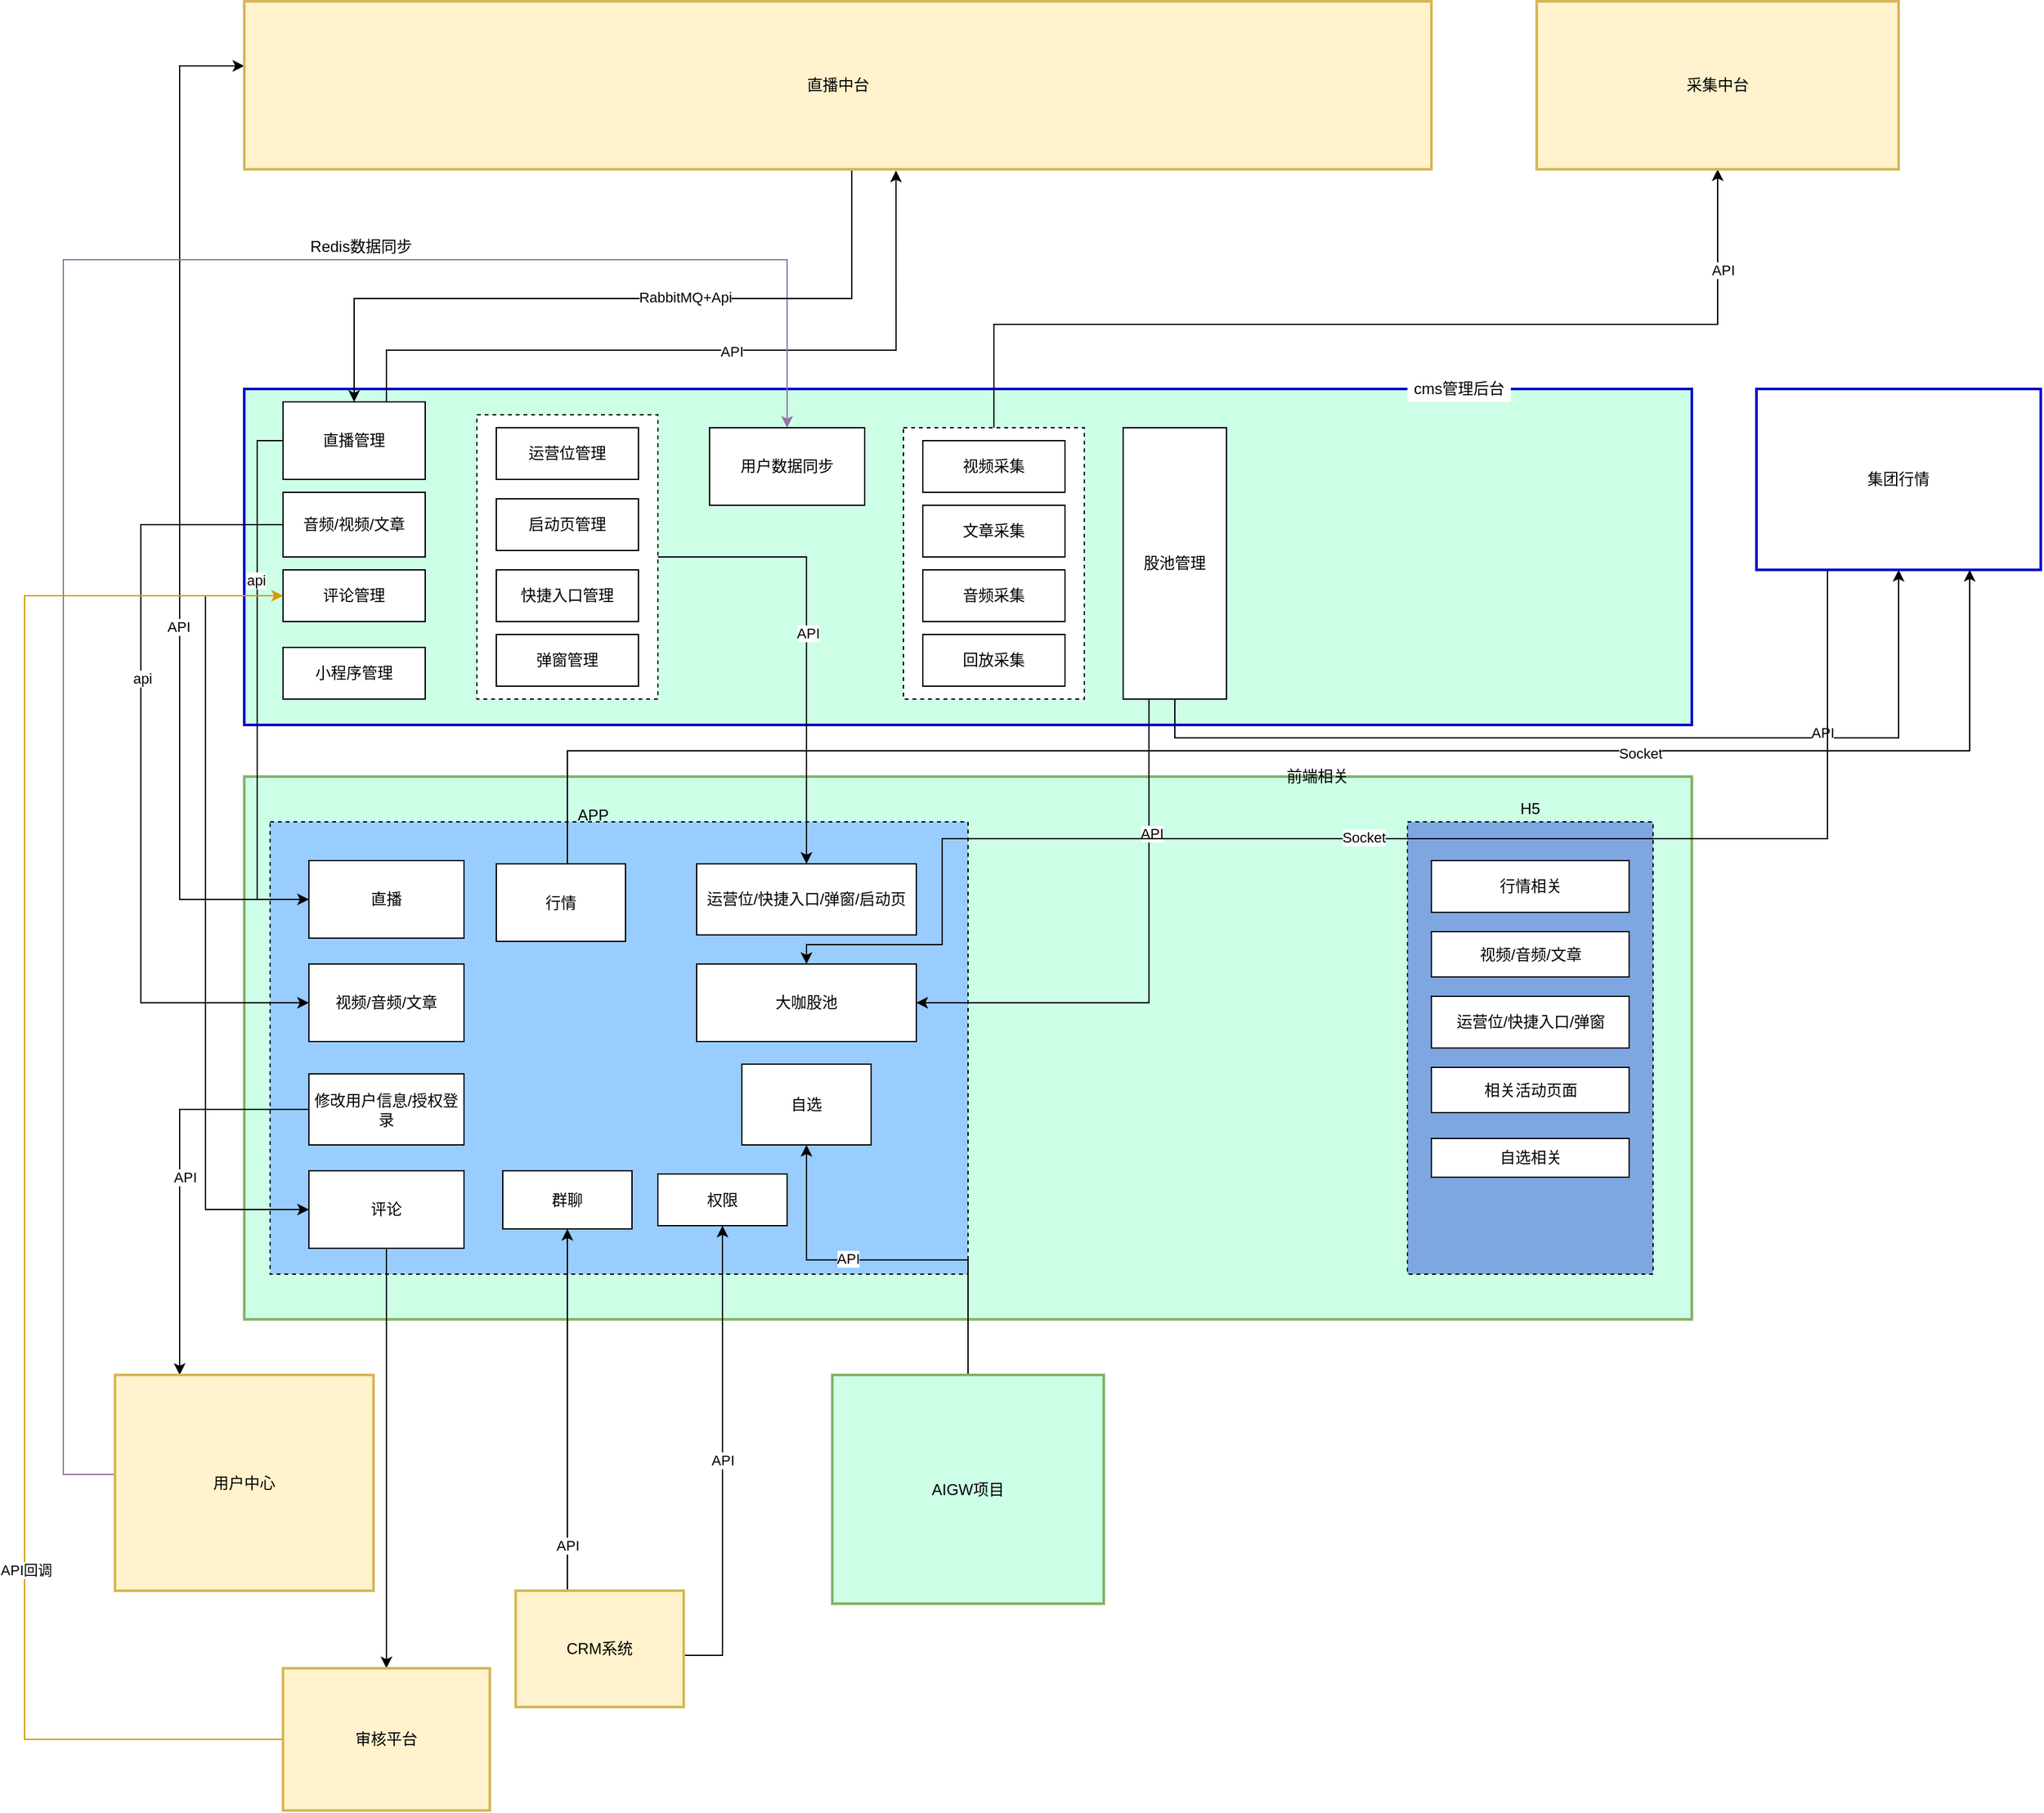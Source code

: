 <mxfile version="14.6.11" type="github">
  <diagram id="wu-liDddrrO4jHqRr5Ok" name="Page-1">
    <mxGraphModel dx="1298" dy="834" grid="1" gridSize="10" guides="1" tooltips="1" connect="1" arrows="1" fold="1" page="1" pageScale="1" pageWidth="1654" pageHeight="2336" math="0" shadow="0">
      <root>
        <mxCell id="0" />
        <mxCell id="1" parent="0" />
        <mxCell id="6hpQYFgbbhiJDAeSl_aR-1" value="" style="rounded=0;whiteSpace=wrap;html=1;strokeWidth=2;strokeColor=#82b366;fillColor=#CCFFE6;" vertex="1" parent="1">
          <mxGeometry x="220" y="670" width="1120" height="420" as="geometry" />
        </mxCell>
        <mxCell id="6hpQYFgbbhiJDAeSl_aR-2" value="" style="rounded=0;whiteSpace=wrap;html=1;dashed=1;fillColor=#99CCFF;" vertex="1" parent="1">
          <mxGeometry x="240" y="705" width="540" height="350" as="geometry" />
        </mxCell>
        <mxCell id="6hpQYFgbbhiJDAeSl_aR-4" value="" style="rounded=0;whiteSpace=wrap;html=1;dashed=1;fillColor=#7EA6E0;" vertex="1" parent="1">
          <mxGeometry x="1120" y="705" width="190" height="350" as="geometry" />
        </mxCell>
        <mxCell id="6hpQYFgbbhiJDAeSl_aR-82" style="edgeStyle=orthogonalEdgeStyle;rounded=0;orthogonalLoop=1;jettySize=auto;html=1;" edge="1" parent="1" source="6hpQYFgbbhiJDAeSl_aR-6" target="6hpQYFgbbhiJDAeSl_aR-80">
          <mxGeometry relative="1" as="geometry">
            <Array as="points">
              <mxPoint x="170" y="765" />
              <mxPoint x="170" y="120" />
            </Array>
          </mxGeometry>
        </mxCell>
        <mxCell id="6hpQYFgbbhiJDAeSl_aR-83" value="API" style="edgeLabel;html=1;align=center;verticalAlign=middle;resizable=0;points=[];" vertex="1" connectable="0" parent="6hpQYFgbbhiJDAeSl_aR-82">
          <mxGeometry x="-0.216" y="1" relative="1" as="geometry">
            <mxPoint as="offset" />
          </mxGeometry>
        </mxCell>
        <mxCell id="6hpQYFgbbhiJDAeSl_aR-6" value="直播" style="rounded=0;whiteSpace=wrap;html=1;" vertex="1" parent="1">
          <mxGeometry x="270" y="735" width="120" height="60" as="geometry" />
        </mxCell>
        <mxCell id="6hpQYFgbbhiJDAeSl_aR-7" value="视频/音频/文章" style="rounded=0;whiteSpace=wrap;html=1;" vertex="1" parent="1">
          <mxGeometry x="270" y="815" width="120" height="60" as="geometry" />
        </mxCell>
        <mxCell id="6hpQYFgbbhiJDAeSl_aR-71" style="edgeStyle=orthogonalEdgeStyle;rounded=0;orthogonalLoop=1;jettySize=auto;html=1;" edge="1" parent="1" source="6hpQYFgbbhiJDAeSl_aR-8" target="6hpQYFgbbhiJDAeSl_aR-63">
          <mxGeometry relative="1" as="geometry">
            <Array as="points">
              <mxPoint x="170" y="928" />
            </Array>
          </mxGeometry>
        </mxCell>
        <mxCell id="6hpQYFgbbhiJDAeSl_aR-72" value="API" style="edgeLabel;html=1;align=center;verticalAlign=middle;resizable=0;points=[];" vertex="1" connectable="0" parent="6hpQYFgbbhiJDAeSl_aR-71">
          <mxGeometry x="-0.002" y="4" relative="1" as="geometry">
            <mxPoint as="offset" />
          </mxGeometry>
        </mxCell>
        <mxCell id="6hpQYFgbbhiJDAeSl_aR-8" value="修改用户信息/授权登录" style="rounded=0;whiteSpace=wrap;html=1;" vertex="1" parent="1">
          <mxGeometry x="270" y="900" width="120" height="55" as="geometry" />
        </mxCell>
        <mxCell id="qArD27X4CnHjqWXNyWbl-20" style="edgeStyle=orthogonalEdgeStyle;rounded=0;orthogonalLoop=1;jettySize=auto;html=1;entryX=0.5;entryY=0;entryDx=0;entryDy=0;" edge="1" parent="1" source="6hpQYFgbbhiJDAeSl_aR-9" target="qArD27X4CnHjqWXNyWbl-16">
          <mxGeometry relative="1" as="geometry" />
        </mxCell>
        <mxCell id="6hpQYFgbbhiJDAeSl_aR-9" value="评论" style="rounded=0;whiteSpace=wrap;html=1;" vertex="1" parent="1">
          <mxGeometry x="270" y="975" width="120" height="60" as="geometry" />
        </mxCell>
        <mxCell id="6hpQYFgbbhiJDAeSl_aR-10" value="运营位/快捷入口/弹窗/启动页" style="rounded=0;whiteSpace=wrap;html=1;" vertex="1" parent="1">
          <mxGeometry x="570" y="737.5" width="170" height="55" as="geometry" />
        </mxCell>
        <mxCell id="qArD27X4CnHjqWXNyWbl-13" style="edgeStyle=orthogonalEdgeStyle;rounded=0;orthogonalLoop=1;jettySize=auto;html=1;exitX=0.711;exitY=0;exitDx=0;exitDy=0;exitPerimeter=0;" edge="1" parent="1" source="qArD27X4CnHjqWXNyWbl-4" target="6hpQYFgbbhiJDAeSl_aR-11">
          <mxGeometry relative="1" as="geometry">
            <Array as="points">
              <mxPoint x="503" y="1350" />
              <mxPoint x="590" y="1350" />
            </Array>
          </mxGeometry>
        </mxCell>
        <mxCell id="qArD27X4CnHjqWXNyWbl-14" value="API" style="edgeLabel;html=1;align=center;verticalAlign=middle;resizable=0;points=[];" connectable="0" vertex="1" parent="qArD27X4CnHjqWXNyWbl-13">
          <mxGeometry x="0.258" relative="1" as="geometry">
            <mxPoint as="offset" />
          </mxGeometry>
        </mxCell>
        <mxCell id="6hpQYFgbbhiJDAeSl_aR-11" value="权限" style="rounded=0;whiteSpace=wrap;html=1;" vertex="1" parent="1">
          <mxGeometry x="540" y="977.5" width="100" height="40" as="geometry" />
        </mxCell>
        <mxCell id="6hpQYFgbbhiJDAeSl_aR-108" style="edgeStyle=orthogonalEdgeStyle;rounded=0;orthogonalLoop=1;jettySize=auto;html=1;entryX=0.75;entryY=1;entryDx=0;entryDy=0;" edge="1" parent="1" source="6hpQYFgbbhiJDAeSl_aR-12" target="6hpQYFgbbhiJDAeSl_aR-98">
          <mxGeometry relative="1" as="geometry">
            <Array as="points">
              <mxPoint x="470" y="650" />
              <mxPoint x="1555" y="650" />
            </Array>
          </mxGeometry>
        </mxCell>
        <mxCell id="6hpQYFgbbhiJDAeSl_aR-109" value="Socket" style="edgeLabel;html=1;align=center;verticalAlign=middle;resizable=0;points=[];" vertex="1" connectable="0" parent="6hpQYFgbbhiJDAeSl_aR-108">
          <mxGeometry x="0.397" y="-2" relative="1" as="geometry">
            <mxPoint as="offset" />
          </mxGeometry>
        </mxCell>
        <mxCell id="6hpQYFgbbhiJDAeSl_aR-12" value="行情" style="rounded=0;whiteSpace=wrap;html=1;" vertex="1" parent="1">
          <mxGeometry x="415" y="737.5" width="100" height="60" as="geometry" />
        </mxCell>
        <mxCell id="qArD27X4CnHjqWXNyWbl-3" style="edgeStyle=orthogonalEdgeStyle;rounded=0;orthogonalLoop=1;jettySize=auto;html=1;" edge="1" parent="1" source="qArD27X4CnHjqWXNyWbl-1" target="6hpQYFgbbhiJDAeSl_aR-13">
          <mxGeometry relative="1" as="geometry" />
        </mxCell>
        <mxCell id="qArD27X4CnHjqWXNyWbl-7" value="API" style="edgeLabel;html=1;align=center;verticalAlign=middle;resizable=0;points=[];" connectable="0" vertex="1" parent="qArD27X4CnHjqWXNyWbl-3">
          <mxGeometry x="0.202" y="-1" relative="1" as="geometry">
            <mxPoint as="offset" />
          </mxGeometry>
        </mxCell>
        <mxCell id="6hpQYFgbbhiJDAeSl_aR-13" value="自选" style="rounded=0;whiteSpace=wrap;html=1;" vertex="1" parent="1">
          <mxGeometry x="605" y="892.5" width="100" height="62.5" as="geometry" />
        </mxCell>
        <mxCell id="6hpQYFgbbhiJDAeSl_aR-16" value="行情相关" style="rounded=0;whiteSpace=wrap;html=1;" vertex="1" parent="1">
          <mxGeometry x="1138.5" y="735" width="153" height="40" as="geometry" />
        </mxCell>
        <mxCell id="6hpQYFgbbhiJDAeSl_aR-17" value="视频/音频/文章" style="rounded=0;whiteSpace=wrap;html=1;" vertex="1" parent="1">
          <mxGeometry x="1138.5" y="790" width="153" height="35" as="geometry" />
        </mxCell>
        <mxCell id="6hpQYFgbbhiJDAeSl_aR-18" value="运营位/快捷入口/弹窗" style="rounded=0;whiteSpace=wrap;html=1;" vertex="1" parent="1">
          <mxGeometry x="1138.5" y="840" width="153" height="40" as="geometry" />
        </mxCell>
        <mxCell id="6hpQYFgbbhiJDAeSl_aR-19" value="相关活动页面" style="rounded=0;whiteSpace=wrap;html=1;" vertex="1" parent="1">
          <mxGeometry x="1138.5" y="895" width="153" height="35" as="geometry" />
        </mxCell>
        <mxCell id="6hpQYFgbbhiJDAeSl_aR-21" value="" style="rounded=0;whiteSpace=wrap;html=1;strokeWidth=2;strokeColor=#0000CC;fillColor=#CCFFE6;" vertex="1" parent="1">
          <mxGeometry x="220" y="370" width="1120" height="260" as="geometry" />
        </mxCell>
        <mxCell id="6hpQYFgbbhiJDAeSl_aR-23" value="自选相关" style="rounded=0;whiteSpace=wrap;html=1;" vertex="1" parent="1">
          <mxGeometry x="1138.5" y="950" width="153" height="30" as="geometry" />
        </mxCell>
        <mxCell id="qArD27X4CnHjqWXNyWbl-6" style="edgeStyle=orthogonalEdgeStyle;rounded=0;orthogonalLoop=1;jettySize=auto;html=1;exitX=0.525;exitY=0;exitDx=0;exitDy=0;exitPerimeter=0;" edge="1" parent="1" source="qArD27X4CnHjqWXNyWbl-4" target="6hpQYFgbbhiJDAeSl_aR-24">
          <mxGeometry relative="1" as="geometry">
            <Array as="points">
              <mxPoint x="470" y="1390" />
            </Array>
          </mxGeometry>
        </mxCell>
        <mxCell id="qArD27X4CnHjqWXNyWbl-8" value="API" style="edgeLabel;html=1;align=center;verticalAlign=middle;resizable=0;points=[];" connectable="0" vertex="1" parent="qArD27X4CnHjqWXNyWbl-6">
          <mxGeometry x="-0.002" relative="1" as="geometry">
            <mxPoint as="offset" />
          </mxGeometry>
        </mxCell>
        <mxCell id="6hpQYFgbbhiJDAeSl_aR-24" value="群聊" style="rounded=0;whiteSpace=wrap;html=1;" vertex="1" parent="1">
          <mxGeometry x="420" y="975" width="100" height="45" as="geometry" />
        </mxCell>
        <mxCell id="6hpQYFgbbhiJDAeSl_aR-25" value="cms管理后台" style="text;html=1;strokeColor=none;align=center;verticalAlign=middle;whiteSpace=wrap;rounded=0;fillColor=#ffffff;" vertex="1" parent="1">
          <mxGeometry x="1120" y="360" width="80" height="20" as="geometry" />
        </mxCell>
        <mxCell id="6hpQYFgbbhiJDAeSl_aR-28" value="APP" style="text;html=1;strokeColor=none;fillColor=none;align=center;verticalAlign=middle;whiteSpace=wrap;rounded=0;dashed=1;" vertex="1" parent="1">
          <mxGeometry x="470" y="690" width="40" height="20" as="geometry" />
        </mxCell>
        <mxCell id="6hpQYFgbbhiJDAeSl_aR-32" value="H5" style="text;html=1;strokeColor=none;fillColor=none;align=center;verticalAlign=middle;whiteSpace=wrap;rounded=0;dashed=1;" vertex="1" parent="1">
          <mxGeometry x="1195" y="685" width="40" height="20" as="geometry" />
        </mxCell>
        <mxCell id="6hpQYFgbbhiJDAeSl_aR-39" style="edgeStyle=orthogonalEdgeStyle;rounded=0;orthogonalLoop=1;jettySize=auto;html=1;exitX=0;exitY=0.5;exitDx=0;exitDy=0;entryX=0;entryY=0.5;entryDx=0;entryDy=0;" edge="1" parent="1" source="6hpQYFgbbhiJDAeSl_aR-33" target="6hpQYFgbbhiJDAeSl_aR-6">
          <mxGeometry relative="1" as="geometry" />
        </mxCell>
        <mxCell id="6hpQYFgbbhiJDAeSl_aR-55" value="api" style="edgeLabel;html=1;align=center;verticalAlign=middle;resizable=0;points=[];" vertex="1" connectable="0" parent="6hpQYFgbbhiJDAeSl_aR-39">
          <mxGeometry x="-0.385" y="-1" relative="1" as="geometry">
            <mxPoint as="offset" />
          </mxGeometry>
        </mxCell>
        <mxCell id="6hpQYFgbbhiJDAeSl_aR-93" style="edgeStyle=orthogonalEdgeStyle;rounded=0;orthogonalLoop=1;jettySize=auto;html=1;entryX=0.549;entryY=1.008;entryDx=0;entryDy=0;entryPerimeter=0;" edge="1" parent="1" source="6hpQYFgbbhiJDAeSl_aR-33" target="6hpQYFgbbhiJDAeSl_aR-80">
          <mxGeometry relative="1" as="geometry">
            <Array as="points">
              <mxPoint x="330" y="340" />
              <mxPoint x="724" y="340" />
            </Array>
          </mxGeometry>
        </mxCell>
        <mxCell id="6hpQYFgbbhiJDAeSl_aR-94" value="API" style="edgeLabel;html=1;align=center;verticalAlign=middle;resizable=0;points=[];" vertex="1" connectable="0" parent="6hpQYFgbbhiJDAeSl_aR-93">
          <mxGeometry x="0.071" y="-1" relative="1" as="geometry">
            <mxPoint as="offset" />
          </mxGeometry>
        </mxCell>
        <mxCell id="6hpQYFgbbhiJDAeSl_aR-33" value="直播管理" style="rounded=0;whiteSpace=wrap;html=1;" vertex="1" parent="1">
          <mxGeometry x="250" y="380" width="110" height="60" as="geometry" />
        </mxCell>
        <mxCell id="6hpQYFgbbhiJDAeSl_aR-76" style="edgeStyle=orthogonalEdgeStyle;rounded=0;orthogonalLoop=1;jettySize=auto;html=1;entryX=0;entryY=0.5;entryDx=0;entryDy=0;" edge="1" parent="1" source="6hpQYFgbbhiJDAeSl_aR-34" target="6hpQYFgbbhiJDAeSl_aR-7">
          <mxGeometry relative="1" as="geometry">
            <Array as="points">
              <mxPoint x="140" y="475" />
              <mxPoint x="140" y="845" />
            </Array>
          </mxGeometry>
        </mxCell>
        <mxCell id="6hpQYFgbbhiJDAeSl_aR-77" value="api&lt;br&gt;" style="edgeLabel;html=1;align=center;verticalAlign=middle;resizable=0;points=[];" vertex="1" connectable="0" parent="6hpQYFgbbhiJDAeSl_aR-76">
          <mxGeometry x="-0.249" y="1" relative="1" as="geometry">
            <mxPoint as="offset" />
          </mxGeometry>
        </mxCell>
        <mxCell id="6hpQYFgbbhiJDAeSl_aR-34" value="音频/视频/文章" style="rounded=0;whiteSpace=wrap;html=1;" vertex="1" parent="1">
          <mxGeometry x="250" y="450" width="110" height="50" as="geometry" />
        </mxCell>
        <mxCell id="6hpQYFgbbhiJDAeSl_aR-78" style="edgeStyle=orthogonalEdgeStyle;rounded=0;orthogonalLoop=1;jettySize=auto;html=1;entryX=0;entryY=0.5;entryDx=0;entryDy=0;" edge="1" parent="1" source="6hpQYFgbbhiJDAeSl_aR-41" target="6hpQYFgbbhiJDAeSl_aR-9">
          <mxGeometry relative="1" as="geometry">
            <Array as="points">
              <mxPoint x="190" y="530" />
              <mxPoint x="190" y="1005" />
            </Array>
          </mxGeometry>
        </mxCell>
        <mxCell id="6hpQYFgbbhiJDAeSl_aR-41" value="评论管理" style="rounded=0;whiteSpace=wrap;html=1;" vertex="1" parent="1">
          <mxGeometry x="250" y="510" width="110" height="40" as="geometry" />
        </mxCell>
        <mxCell id="6hpQYFgbbhiJDAeSl_aR-43" value="小程序管理" style="rounded=0;whiteSpace=wrap;html=1;" vertex="1" parent="1">
          <mxGeometry x="250" y="570" width="110" height="40" as="geometry" />
        </mxCell>
        <mxCell id="6hpQYFgbbhiJDAeSl_aR-53" style="edgeStyle=orthogonalEdgeStyle;rounded=0;orthogonalLoop=1;jettySize=auto;html=1;entryX=0.5;entryY=0;entryDx=0;entryDy=0;" edge="1" parent="1" source="6hpQYFgbbhiJDAeSl_aR-46" target="6hpQYFgbbhiJDAeSl_aR-10">
          <mxGeometry relative="1" as="geometry" />
        </mxCell>
        <mxCell id="6hpQYFgbbhiJDAeSl_aR-54" value="API" style="edgeLabel;html=1;align=center;verticalAlign=middle;resizable=0;points=[];" vertex="1" connectable="0" parent="6hpQYFgbbhiJDAeSl_aR-53">
          <mxGeometry x="-0.013" y="1" relative="1" as="geometry">
            <mxPoint as="offset" />
          </mxGeometry>
        </mxCell>
        <mxCell id="6hpQYFgbbhiJDAeSl_aR-46" value="" style="rounded=0;whiteSpace=wrap;html=1;dashed=1;" vertex="1" parent="1">
          <mxGeometry x="400" y="390" width="140" height="220" as="geometry" />
        </mxCell>
        <mxCell id="6hpQYFgbbhiJDAeSl_aR-47" value="运营位管理" style="rounded=0;whiteSpace=wrap;html=1;" vertex="1" parent="1">
          <mxGeometry x="415" y="400" width="110" height="40" as="geometry" />
        </mxCell>
        <mxCell id="6hpQYFgbbhiJDAeSl_aR-49" value="启动页管理" style="rounded=0;whiteSpace=wrap;html=1;" vertex="1" parent="1">
          <mxGeometry x="415" y="455" width="110" height="40" as="geometry" />
        </mxCell>
        <mxCell id="6hpQYFgbbhiJDAeSl_aR-50" value="弹窗管理" style="rounded=0;whiteSpace=wrap;html=1;" vertex="1" parent="1">
          <mxGeometry x="415" y="560" width="110" height="40" as="geometry" />
        </mxCell>
        <mxCell id="6hpQYFgbbhiJDAeSl_aR-51" value="快捷入口管理" style="rounded=0;whiteSpace=wrap;html=1;" vertex="1" parent="1">
          <mxGeometry x="415" y="510" width="110" height="40" as="geometry" />
        </mxCell>
        <mxCell id="6hpQYFgbbhiJDAeSl_aR-95" style="edgeStyle=orthogonalEdgeStyle;rounded=0;orthogonalLoop=1;jettySize=auto;html=1;entryX=0.5;entryY=1;entryDx=0;entryDy=0;" edge="1" parent="1" source="6hpQYFgbbhiJDAeSl_aR-57" target="6hpQYFgbbhiJDAeSl_aR-81">
          <mxGeometry relative="1" as="geometry">
            <Array as="points">
              <mxPoint x="800" y="320" />
              <mxPoint x="1360" y="320" />
            </Array>
          </mxGeometry>
        </mxCell>
        <mxCell id="6hpQYFgbbhiJDAeSl_aR-96" value="API" style="edgeLabel;html=1;align=center;verticalAlign=middle;resizable=0;points=[];" vertex="1" connectable="0" parent="6hpQYFgbbhiJDAeSl_aR-95">
          <mxGeometry x="0.798" y="-3" relative="1" as="geometry">
            <mxPoint x="1" y="1" as="offset" />
          </mxGeometry>
        </mxCell>
        <mxCell id="6hpQYFgbbhiJDAeSl_aR-57" value="" style="rounded=0;whiteSpace=wrap;html=1;dashed=1;" vertex="1" parent="1">
          <mxGeometry x="730" y="400" width="140" height="210" as="geometry" />
        </mxCell>
        <mxCell id="6hpQYFgbbhiJDAeSl_aR-58" value="视频采集" style="rounded=0;whiteSpace=wrap;html=1;" vertex="1" parent="1">
          <mxGeometry x="745" y="410" width="110" height="40" as="geometry" />
        </mxCell>
        <mxCell id="6hpQYFgbbhiJDAeSl_aR-59" value="回放采集" style="rounded=0;whiteSpace=wrap;html=1;" vertex="1" parent="1">
          <mxGeometry x="745" y="560" width="110" height="40" as="geometry" />
        </mxCell>
        <mxCell id="6hpQYFgbbhiJDAeSl_aR-60" value="音频采集" style="rounded=0;whiteSpace=wrap;html=1;" vertex="1" parent="1">
          <mxGeometry x="745" y="510" width="110" height="40" as="geometry" />
        </mxCell>
        <mxCell id="6hpQYFgbbhiJDAeSl_aR-61" value="文章采集" style="rounded=0;whiteSpace=wrap;html=1;" vertex="1" parent="1">
          <mxGeometry x="745" y="460" width="110" height="40" as="geometry" />
        </mxCell>
        <mxCell id="6hpQYFgbbhiJDAeSl_aR-74" style="edgeStyle=orthogonalEdgeStyle;rounded=0;orthogonalLoop=1;jettySize=auto;html=1;entryX=0.5;entryY=0;entryDx=0;entryDy=0;fillColor=#e1d5e7;strokeColor=#9673a6;" edge="1" parent="1" source="6hpQYFgbbhiJDAeSl_aR-63" target="6hpQYFgbbhiJDAeSl_aR-73">
          <mxGeometry relative="1" as="geometry">
            <Array as="points">
              <mxPoint x="80" y="1210" />
              <mxPoint x="80" y="270" />
              <mxPoint x="640" y="270" />
            </Array>
          </mxGeometry>
        </mxCell>
        <mxCell id="6hpQYFgbbhiJDAeSl_aR-63" value="用户中心" style="rounded=0;whiteSpace=wrap;html=1;strokeWidth=2;strokeColor=#d6b656;fillColor=#fff2cc;" vertex="1" parent="1">
          <mxGeometry x="120" y="1133" width="200" height="167" as="geometry" />
        </mxCell>
        <mxCell id="6hpQYFgbbhiJDAeSl_aR-73" value="用户数据同步" style="rounded=0;whiteSpace=wrap;html=1;" vertex="1" parent="1">
          <mxGeometry x="580" y="400" width="120" height="60" as="geometry" />
        </mxCell>
        <mxCell id="6hpQYFgbbhiJDAeSl_aR-75" value="Redis数据同步" style="text;html=1;align=center;verticalAlign=middle;resizable=0;points=[];autosize=1;strokeColor=none;" vertex="1" parent="1">
          <mxGeometry x="265" y="250" width="90" height="20" as="geometry" />
        </mxCell>
        <mxCell id="6hpQYFgbbhiJDAeSl_aR-87" style="edgeStyle=orthogonalEdgeStyle;rounded=0;orthogonalLoop=1;jettySize=auto;html=1;entryX=0.5;entryY=0;entryDx=0;entryDy=0;" edge="1" parent="1" source="6hpQYFgbbhiJDAeSl_aR-80" target="6hpQYFgbbhiJDAeSl_aR-33">
          <mxGeometry relative="1" as="geometry">
            <Array as="points">
              <mxPoint x="690" y="300" />
              <mxPoint x="305" y="300" />
            </Array>
          </mxGeometry>
        </mxCell>
        <mxCell id="6hpQYFgbbhiJDAeSl_aR-88" value="RabbitMQ+Api" style="edgeLabel;html=1;align=center;verticalAlign=middle;resizable=0;points=[];" vertex="1" connectable="0" parent="6hpQYFgbbhiJDAeSl_aR-87">
          <mxGeometry x="-0.188" y="-1" relative="1" as="geometry">
            <mxPoint as="offset" />
          </mxGeometry>
        </mxCell>
        <mxCell id="6hpQYFgbbhiJDAeSl_aR-80" value="直播中台" style="rounded=0;whiteSpace=wrap;html=1;strokeWidth=2;fillColor=#fff2cc;strokeColor=#d6b656;" vertex="1" parent="1">
          <mxGeometry x="220" y="70" width="918.5" height="130" as="geometry" />
        </mxCell>
        <mxCell id="6hpQYFgbbhiJDAeSl_aR-81" value="采集中台" style="rounded=0;whiteSpace=wrap;html=1;strokeWidth=2;fillColor=#fff2cc;strokeColor=#d6b656;" vertex="1" parent="1">
          <mxGeometry x="1220" y="70" width="280" height="130" as="geometry" />
        </mxCell>
        <mxCell id="6hpQYFgbbhiJDAeSl_aR-92" value="前端相关" style="text;html=1;align=center;verticalAlign=middle;resizable=0;points=[];autosize=1;strokeColor=none;" vertex="1" parent="1">
          <mxGeometry x="1020" y="660" width="60" height="20" as="geometry" />
        </mxCell>
        <mxCell id="6hpQYFgbbhiJDAeSl_aR-102" style="edgeStyle=orthogonalEdgeStyle;rounded=0;orthogonalLoop=1;jettySize=auto;html=1;entryX=0.5;entryY=1;entryDx=0;entryDy=0;" edge="1" parent="1" source="6hpQYFgbbhiJDAeSl_aR-97" target="6hpQYFgbbhiJDAeSl_aR-98">
          <mxGeometry relative="1" as="geometry">
            <Array as="points">
              <mxPoint x="940" y="640" />
              <mxPoint x="1500" y="640" />
            </Array>
          </mxGeometry>
        </mxCell>
        <mxCell id="6hpQYFgbbhiJDAeSl_aR-104" value="API" style="edgeLabel;html=1;align=center;verticalAlign=middle;resizable=0;points=[];" vertex="1" connectable="0" parent="6hpQYFgbbhiJDAeSl_aR-102">
          <mxGeometry x="0.474" y="4" relative="1" as="geometry">
            <mxPoint as="offset" />
          </mxGeometry>
        </mxCell>
        <mxCell id="6hpQYFgbbhiJDAeSl_aR-97" value="股池管理" style="rounded=0;whiteSpace=wrap;html=1;strokeWidth=1;fillColor=#ffffff;" vertex="1" parent="1">
          <mxGeometry x="900" y="400" width="80" height="210" as="geometry" />
        </mxCell>
        <mxCell id="6hpQYFgbbhiJDAeSl_aR-98" value="集团行情" style="rounded=0;whiteSpace=wrap;html=1;strokeWidth=2;fillColor=#ffffff;strokeColor=#0000CC;" vertex="1" parent="1">
          <mxGeometry x="1390" y="370" width="220" height="140" as="geometry" />
        </mxCell>
        <mxCell id="6hpQYFgbbhiJDAeSl_aR-111" style="edgeStyle=orthogonalEdgeStyle;rounded=0;orthogonalLoop=1;jettySize=auto;html=1;exitX=0.25;exitY=1;exitDx=0;exitDy=0;entryX=1;entryY=0.5;entryDx=0;entryDy=0;" edge="1" parent="1" source="6hpQYFgbbhiJDAeSl_aR-97" target="6hpQYFgbbhiJDAeSl_aR-105">
          <mxGeometry relative="1" as="geometry" />
        </mxCell>
        <mxCell id="6hpQYFgbbhiJDAeSl_aR-112" value="API" style="edgeLabel;html=1;align=center;verticalAlign=middle;resizable=0;points=[];" vertex="1" connectable="0" parent="6hpQYFgbbhiJDAeSl_aR-111">
          <mxGeometry x="-0.499" y="2" relative="1" as="geometry">
            <mxPoint as="offset" />
          </mxGeometry>
        </mxCell>
        <mxCell id="6hpQYFgbbhiJDAeSl_aR-113" style="edgeStyle=orthogonalEdgeStyle;rounded=0;orthogonalLoop=1;jettySize=auto;html=1;exitX=0.25;exitY=1;exitDx=0;exitDy=0;entryX=0.5;entryY=0;entryDx=0;entryDy=0;" edge="1" parent="1" source="6hpQYFgbbhiJDAeSl_aR-98" target="6hpQYFgbbhiJDAeSl_aR-105">
          <mxGeometry relative="1" as="geometry">
            <Array as="points">
              <mxPoint x="1445" y="718" />
              <mxPoint x="760" y="718" />
              <mxPoint x="760" y="800" />
              <mxPoint x="655" y="800" />
            </Array>
          </mxGeometry>
        </mxCell>
        <mxCell id="6hpQYFgbbhiJDAeSl_aR-114" value="Socket" style="edgeLabel;html=1;align=center;verticalAlign=middle;resizable=0;points=[];" vertex="1" connectable="0" parent="6hpQYFgbbhiJDAeSl_aR-113">
          <mxGeometry x="0.038" y="-1" relative="1" as="geometry">
            <mxPoint x="1" as="offset" />
          </mxGeometry>
        </mxCell>
        <mxCell id="6hpQYFgbbhiJDAeSl_aR-105" value="大咖股池" style="rounded=0;whiteSpace=wrap;html=1;" vertex="1" parent="1">
          <mxGeometry x="570" y="815" width="170" height="60" as="geometry" />
        </mxCell>
        <mxCell id="qArD27X4CnHjqWXNyWbl-1" value="AIGW项目" style="rounded=0;whiteSpace=wrap;html=1;strokeWidth=2;strokeColor=#82b366;fillColor=#CCFFE6;" vertex="1" parent="1">
          <mxGeometry x="675" y="1133" width="210" height="177" as="geometry" />
        </mxCell>
        <mxCell id="qArD27X4CnHjqWXNyWbl-4" value="CRM系统" style="rounded=0;whiteSpace=wrap;html=1;strokeColor=#d6b656;strokeWidth=2;fillColor=#fff2cc;" vertex="1" parent="1">
          <mxGeometry x="430" y="1300" width="130" height="90" as="geometry" />
        </mxCell>
        <mxCell id="qArD27X4CnHjqWXNyWbl-18" style="edgeStyle=orthogonalEdgeStyle;rounded=0;orthogonalLoop=1;jettySize=auto;html=1;fillColor=#ffe6cc;strokeColor=#d79b00;" edge="1" parent="1" source="qArD27X4CnHjqWXNyWbl-16">
          <mxGeometry relative="1" as="geometry">
            <mxPoint x="250" y="530" as="targetPoint" />
            <Array as="points">
              <mxPoint x="50" y="1415" />
              <mxPoint x="50" y="530" />
            </Array>
          </mxGeometry>
        </mxCell>
        <mxCell id="qArD27X4CnHjqWXNyWbl-19" value="API回调" style="edgeLabel;html=1;align=center;verticalAlign=middle;resizable=0;points=[];" connectable="0" vertex="1" parent="qArD27X4CnHjqWXNyWbl-18">
          <mxGeometry x="-0.484" y="-1" relative="1" as="geometry">
            <mxPoint as="offset" />
          </mxGeometry>
        </mxCell>
        <mxCell id="qArD27X4CnHjqWXNyWbl-16" value="审核平台" style="rounded=0;whiteSpace=wrap;html=1;strokeColor=#d6b656;strokeWidth=2;fillColor=#fff2cc;" vertex="1" parent="1">
          <mxGeometry x="250" y="1360" width="160" height="110" as="geometry" />
        </mxCell>
      </root>
    </mxGraphModel>
  </diagram>
</mxfile>
